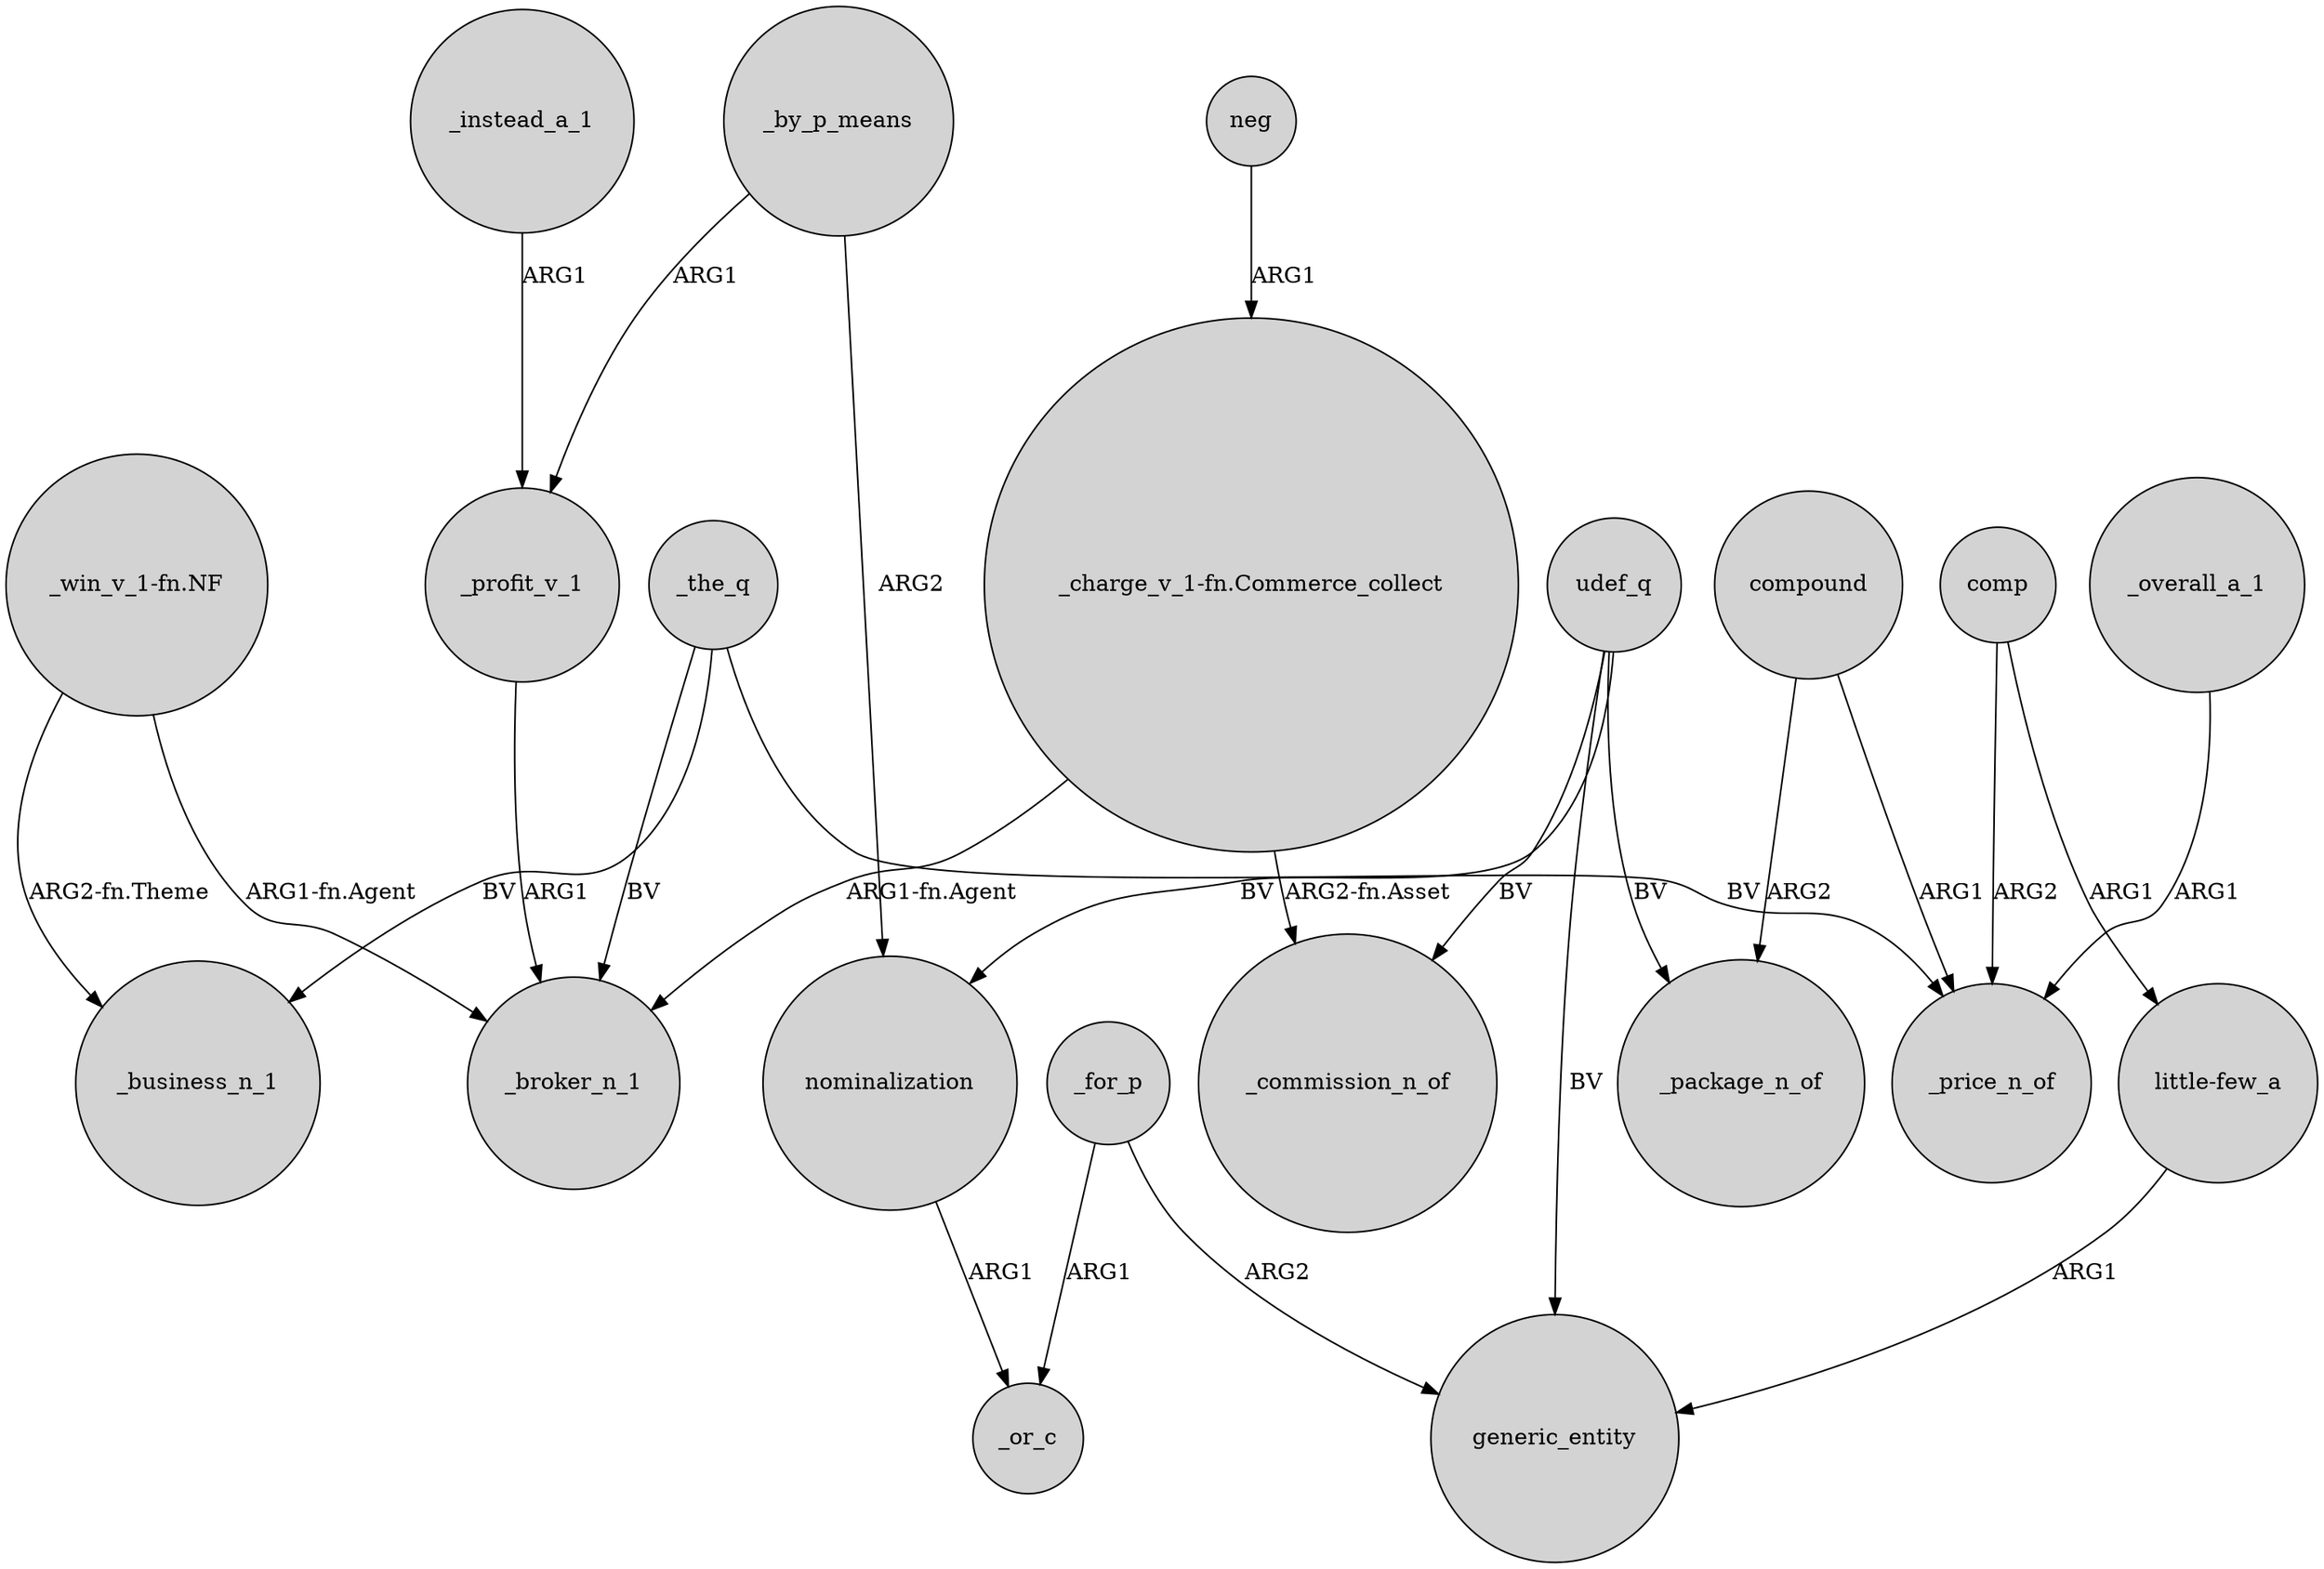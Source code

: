 digraph {
	node [shape=circle style=filled]
	_the_q -> _business_n_1 [label=BV]
	_by_p_means -> nominalization [label=ARG2]
	udef_q -> generic_entity [label=BV]
	"_charge_v_1-fn.Commerce_collect" -> _commission_n_of [label="ARG2-fn.Asset"]
	"_win_v_1-fn.NF" -> _broker_n_1 [label="ARG1-fn.Agent"]
	_for_p -> generic_entity [label=ARG2]
	_profit_v_1 -> _broker_n_1 [label=ARG1]
	_overall_a_1 -> _price_n_of [label=ARG1]
	_the_q -> _price_n_of [label=BV]
	udef_q -> _package_n_of [label=BV]
	neg -> "_charge_v_1-fn.Commerce_collect" [label=ARG1]
	_for_p -> _or_c [label=ARG1]
	comp -> _price_n_of [label=ARG2]
	comp -> "little-few_a" [label=ARG1]
	nominalization -> _or_c [label=ARG1]
	udef_q -> nominalization [label=BV]
	udef_q -> _commission_n_of [label=BV]
	"_charge_v_1-fn.Commerce_collect" -> _broker_n_1 [label="ARG1-fn.Agent"]
	_instead_a_1 -> _profit_v_1 [label=ARG1]
	"_win_v_1-fn.NF" -> _business_n_1 [label="ARG2-fn.Theme"]
	compound -> _price_n_of [label=ARG1]
	compound -> _package_n_of [label=ARG2]
	_by_p_means -> _profit_v_1 [label=ARG1]
	_the_q -> _broker_n_1 [label=BV]
	"little-few_a" -> generic_entity [label=ARG1]
}
